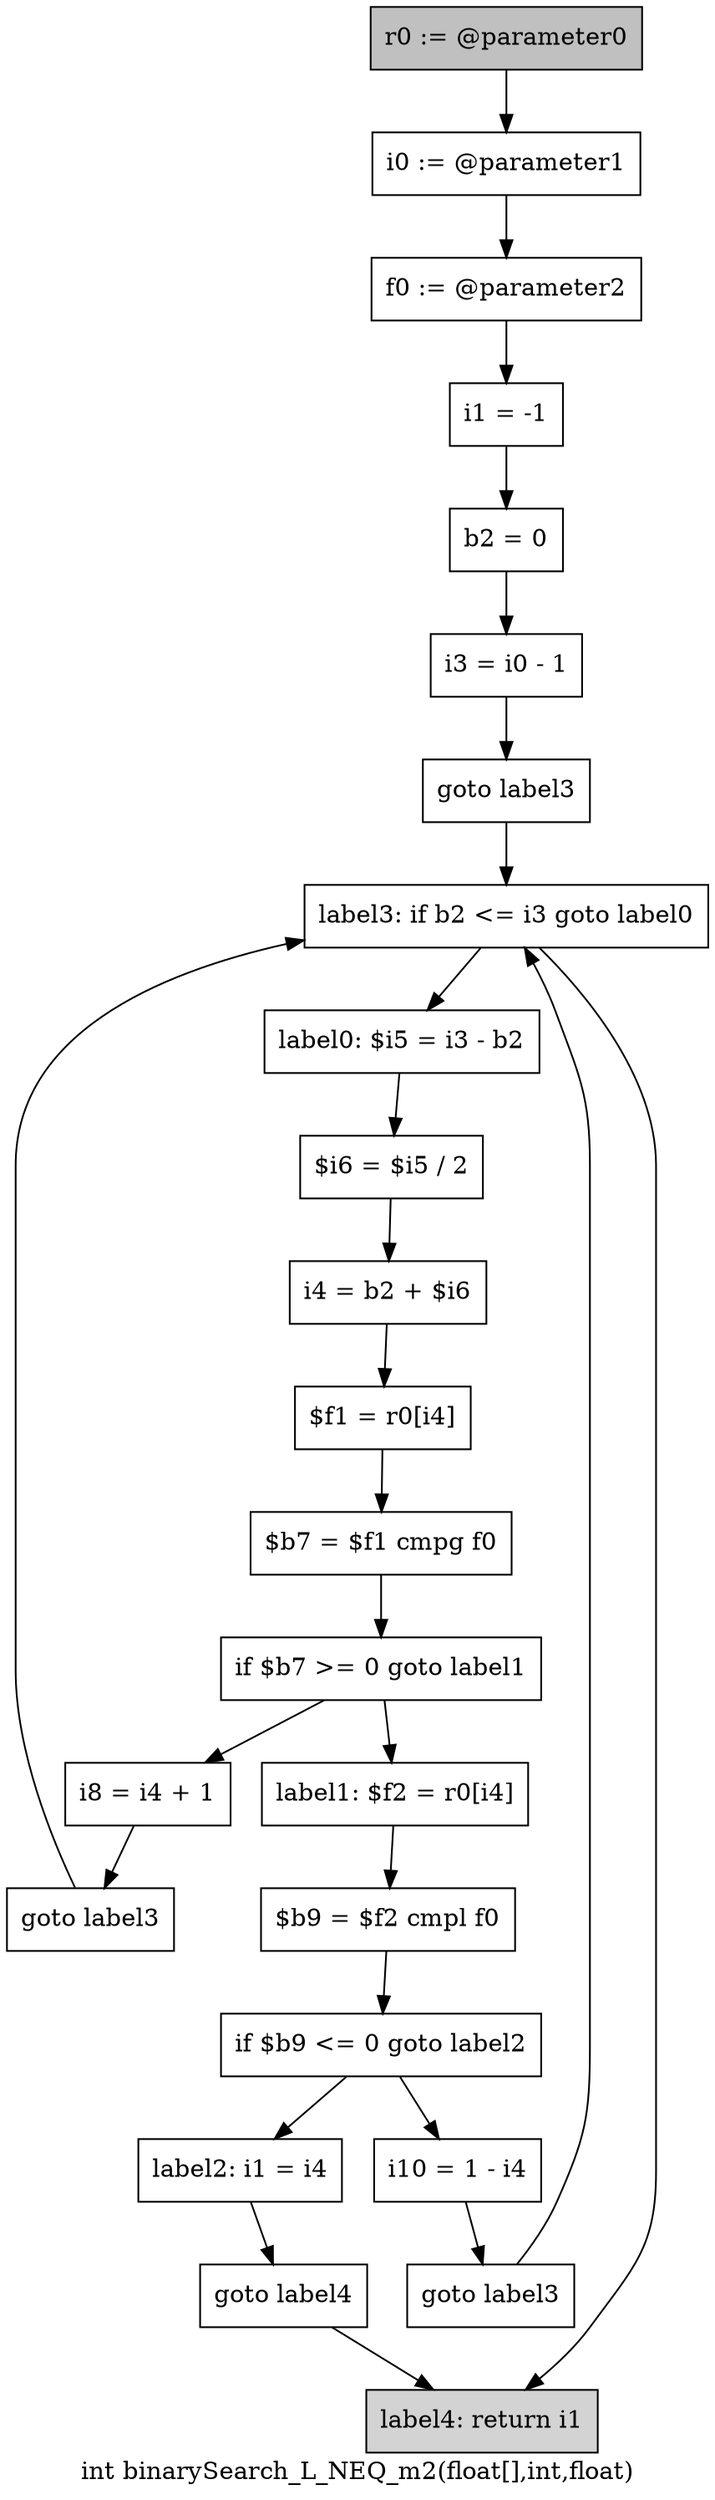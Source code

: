 digraph "int binarySearch_L_NEQ_m2(float[],int,float)" {
    label="int binarySearch_L_NEQ_m2(float[],int,float)";
    node [shape=box];
    "0" [style=filled,fillcolor=gray,label="r0 := @parameter0",];
    "1" [label="i0 := @parameter1",];
    "0"->"1";
    "2" [label="f0 := @parameter2",];
    "1"->"2";
    "3" [label="i1 = -1",];
    "2"->"3";
    "4" [label="b2 = 0",];
    "3"->"4";
    "5" [label="i3 = i0 - 1",];
    "4"->"5";
    "6" [label="goto label3",];
    "5"->"6";
    "22" [label="label3: if b2 <= i3 goto label0",];
    "6"->"22";
    "7" [label="label0: $i5 = i3 - b2",];
    "8" [label="$i6 = $i5 / 2",];
    "7"->"8";
    "9" [label="i4 = b2 + $i6",];
    "8"->"9";
    "10" [label="$f1 = r0[i4]",];
    "9"->"10";
    "11" [label="$b7 = $f1 cmpg f0",];
    "10"->"11";
    "12" [label="if $b7 >= 0 goto label1",];
    "11"->"12";
    "13" [label="i8 = i4 + 1",];
    "12"->"13";
    "15" [label="label1: $f2 = r0[i4]",];
    "12"->"15";
    "14" [label="goto label3",];
    "13"->"14";
    "14"->"22";
    "16" [label="$b9 = $f2 cmpl f0",];
    "15"->"16";
    "17" [label="if $b9 <= 0 goto label2",];
    "16"->"17";
    "18" [label="i10 = 1 - i4",];
    "17"->"18";
    "20" [label="label2: i1 = i4",];
    "17"->"20";
    "19" [label="goto label3",];
    "18"->"19";
    "19"->"22";
    "21" [label="goto label4",];
    "20"->"21";
    "23" [style=filled,fillcolor=lightgray,label="label4: return i1",];
    "21"->"23";
    "22"->"7";
    "22"->"23";
}
